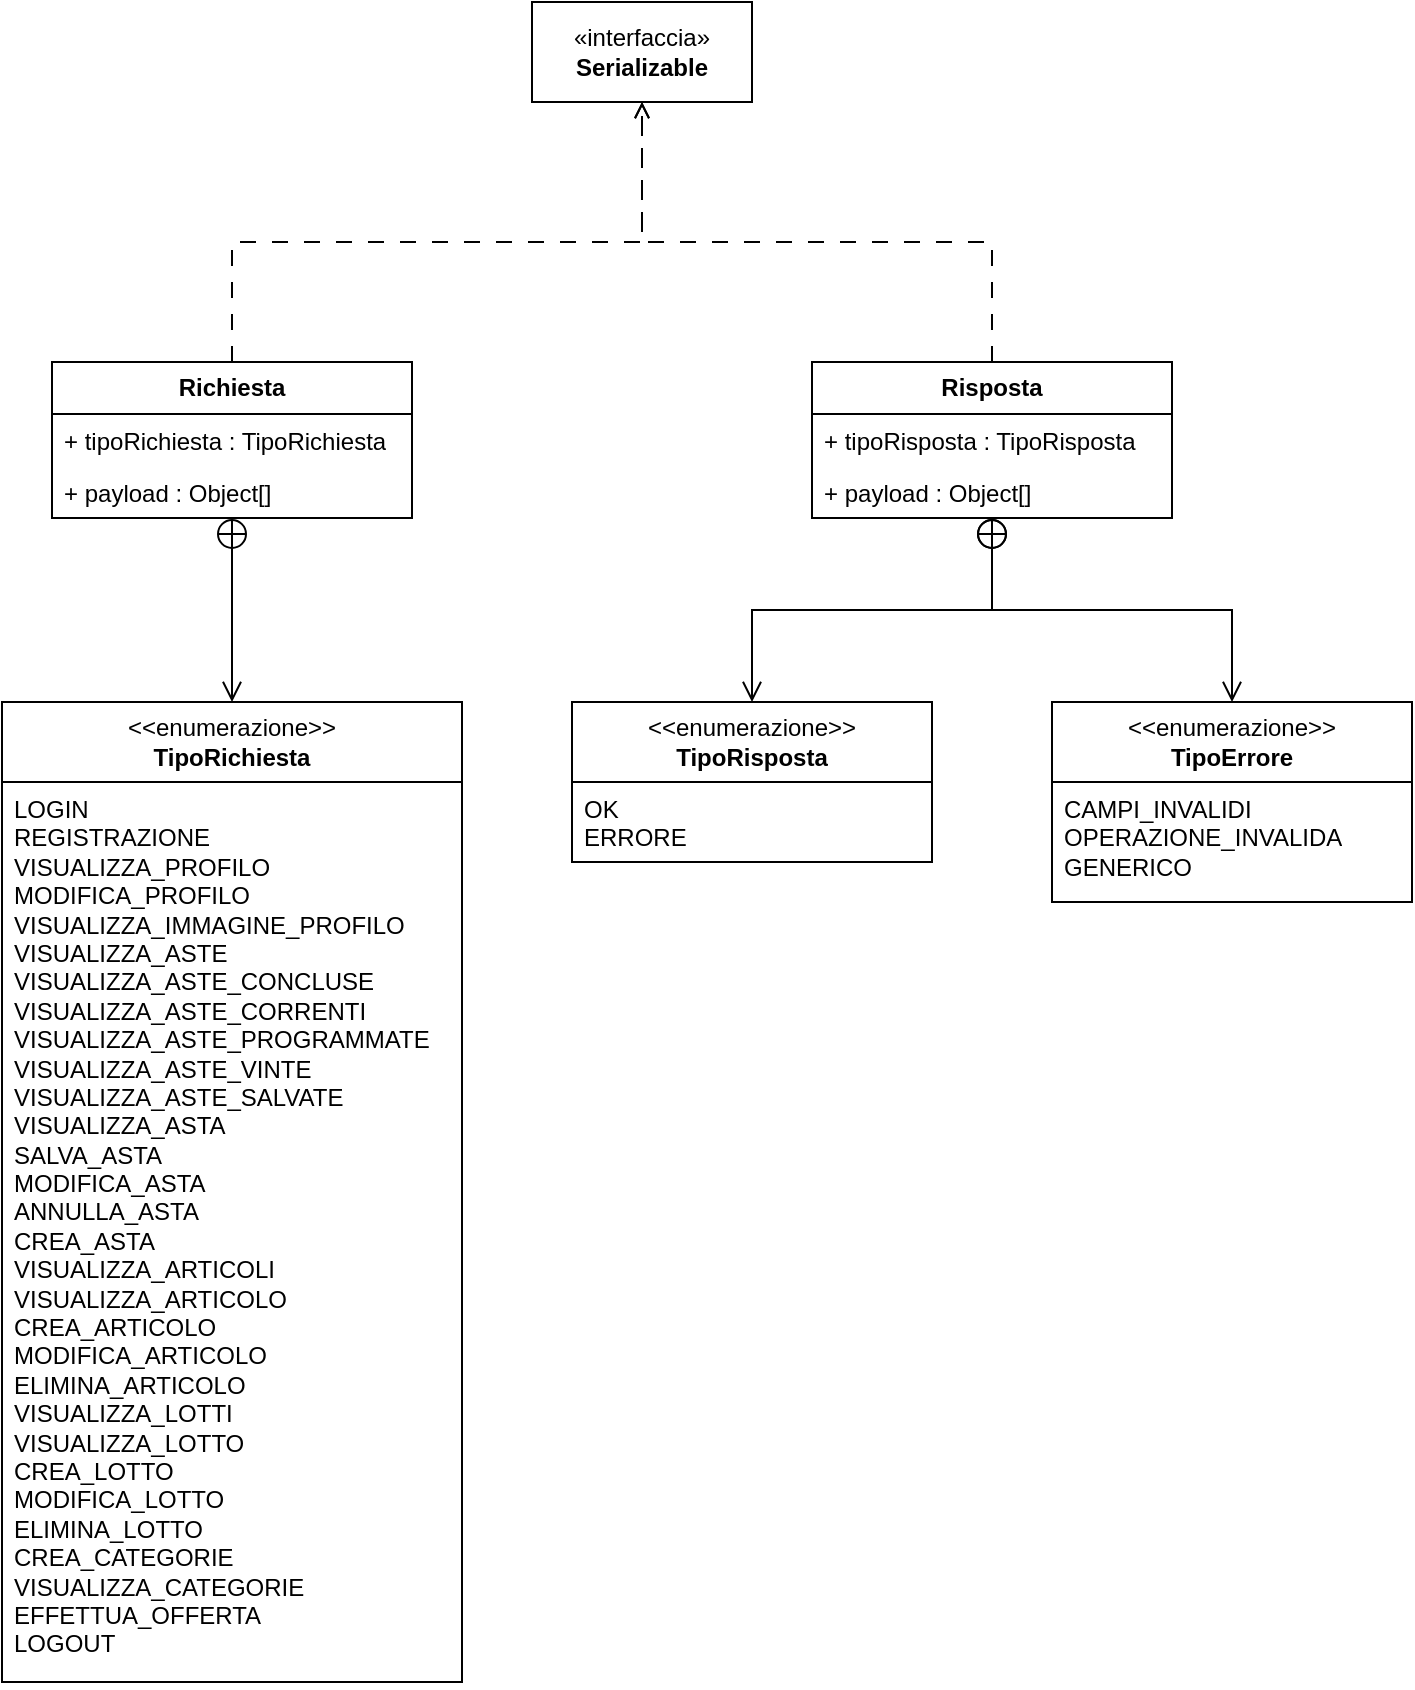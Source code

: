 <mxfile version="24.2.5" type="device">
  <diagram id="C5RBs43oDa-KdzZeNtuy" name="Page-1">
    <mxGraphModel dx="2126" dy="827" grid="1" gridSize="10" guides="1" tooltips="1" connect="1" arrows="1" fold="1" page="1" pageScale="1" pageWidth="827" pageHeight="1169" math="0" shadow="0">
      <root>
        <mxCell id="WIyWlLk6GJQsqaUBKTNV-0" />
        <mxCell id="WIyWlLk6GJQsqaUBKTNV-1" parent="WIyWlLk6GJQsqaUBKTNV-0" />
        <mxCell id="ZUelXY484gTTJpSAcajP-10" value="&lt;div&gt;&amp;lt;&amp;lt;enumerazione&amp;gt;&amp;gt;&lt;/div&gt;&lt;b&gt;TipoRichiesta&lt;/b&gt;" style="swimlane;fontStyle=0;childLayout=stackLayout;horizontal=1;startSize=40;fillColor=none;horizontalStack=0;resizeParent=1;resizeParentMax=0;resizeLast=0;collapsible=1;marginBottom=0;whiteSpace=wrap;html=1;" parent="WIyWlLk6GJQsqaUBKTNV-1" vertex="1">
          <mxGeometry x="-1525" y="980" width="230" height="490" as="geometry" />
        </mxCell>
        <mxCell id="ZUelXY484gTTJpSAcajP-11" value="LOGIN&lt;div&gt;REGISTRAZIONE&lt;/div&gt;&lt;div&gt;VISUALIZZA_PROFILO&lt;/div&gt;&lt;div&gt;MODIFICA_PROFILO&lt;/div&gt;&lt;div&gt;VISUALIZZA_IMMAGINE_PROFILO&lt;/div&gt;&lt;div&gt;VISUALIZZA_ASTE&lt;/div&gt;&lt;div&gt;VISUALIZZA_ASTE_CONCLUSE&lt;/div&gt;&lt;div&gt;VISUALIZZA_ASTE_CORRENTI&lt;/div&gt;&lt;div&gt;VISUALIZZA_ASTE_PROGRAMMATE&lt;/div&gt;&lt;div&gt;VISUALIZZA_ASTE_VINTE&lt;/div&gt;&lt;div&gt;VISUALIZZA_ASTE_SALVATE&lt;/div&gt;&lt;div&gt;VISUALIZZA_ASTA&lt;/div&gt;&lt;div&gt;SALVA_ASTA&lt;/div&gt;&lt;div&gt;MODIFICA_ASTA&lt;/div&gt;&lt;div&gt;ANNULLA_ASTA&lt;/div&gt;&lt;div&gt;CREA_ASTA&lt;/div&gt;&lt;div&gt;VISUALIZZA_ARTICOLI&lt;/div&gt;&lt;div&gt;VISUALIZZA_ARTICOLO&lt;/div&gt;&lt;div&gt;CREA_ARTICOLO&lt;/div&gt;&lt;div&gt;MODIFICA_ARTICOLO&lt;/div&gt;&lt;div&gt;ELIMINA_ARTICOLO&lt;/div&gt;&lt;div&gt;VISUALIZZA_LOTTI&lt;/div&gt;&lt;div&gt;VISUALIZZA_LOTTO&lt;/div&gt;&lt;div&gt;CREA_LOTTO&lt;/div&gt;&lt;div&gt;MODIFICA_LOTTO&lt;/div&gt;&lt;div&gt;ELIMINA_LOTTO&lt;/div&gt;&lt;div&gt;CREA_CATEGORIE&lt;/div&gt;&lt;div&gt;VISUALIZZA_CATEGORIE&lt;/div&gt;&lt;div&gt;EFFETTUA_OFFERTA&lt;/div&gt;&lt;div&gt;LOGOUT&lt;/div&gt;" style="text;strokeColor=none;fillColor=none;align=left;verticalAlign=top;spacingLeft=4;spacingRight=4;overflow=hidden;rotatable=0;points=[[0,0.5],[1,0.5]];portConstraint=eastwest;whiteSpace=wrap;html=1;" parent="ZUelXY484gTTJpSAcajP-10" vertex="1">
          <mxGeometry y="40" width="230" height="450" as="geometry" />
        </mxCell>
        <mxCell id="ZUelXY484gTTJpSAcajP-14" value="" style="endArrow=open;startArrow=circlePlus;endFill=0;startFill=0;endSize=8;html=1;rounded=0;edgeStyle=elbowEdgeStyle;" parent="WIyWlLk6GJQsqaUBKTNV-1" source="pvrtacuWmei6F0Ho8wTy-0" target="ZUelXY484gTTJpSAcajP-10" edge="1">
          <mxGeometry width="160" relative="1" as="geometry">
            <mxPoint x="-1410.333" y="880" as="sourcePoint" />
            <mxPoint x="-1250" y="570" as="targetPoint" />
          </mxGeometry>
        </mxCell>
        <mxCell id="e7oaap4vxJr7q2Yo3-xS-1" style="edgeStyle=orthogonalEdgeStyle;rounded=0;orthogonalLoop=1;jettySize=auto;html=1;dashed=1;dashPattern=8 8;endArrow=open;endFill=0;" parent="WIyWlLk6GJQsqaUBKTNV-1" source="pvrtacuWmei6F0Ho8wTy-0" target="e7oaap4vxJr7q2Yo3-xS-0" edge="1">
          <mxGeometry relative="1" as="geometry">
            <Array as="points">
              <mxPoint x="-1410" y="750" />
              <mxPoint x="-1205" y="750" />
            </Array>
          </mxGeometry>
        </mxCell>
        <mxCell id="pvrtacuWmei6F0Ho8wTy-0" value="&lt;b&gt;Richiesta&lt;/b&gt;" style="swimlane;fontStyle=0;childLayout=stackLayout;horizontal=1;startSize=26;fillColor=none;horizontalStack=0;resizeParent=1;resizeParentMax=0;resizeLast=0;collapsible=1;marginBottom=0;whiteSpace=wrap;html=1;" parent="WIyWlLk6GJQsqaUBKTNV-1" vertex="1">
          <mxGeometry x="-1500" y="810" width="180" height="78" as="geometry" />
        </mxCell>
        <mxCell id="pvrtacuWmei6F0Ho8wTy-2" value="+ tipoRichiesta : TipoRichiesta" style="text;strokeColor=none;fillColor=none;align=left;verticalAlign=top;spacingLeft=4;spacingRight=4;overflow=hidden;rotatable=0;points=[[0,0.5],[1,0.5]];portConstraint=eastwest;whiteSpace=wrap;html=1;" parent="pvrtacuWmei6F0Ho8wTy-0" vertex="1">
          <mxGeometry y="26" width="180" height="26" as="geometry" />
        </mxCell>
        <mxCell id="pvrtacuWmei6F0Ho8wTy-3" value="+ payload : Object[]" style="text;strokeColor=none;fillColor=none;align=left;verticalAlign=top;spacingLeft=4;spacingRight=4;overflow=hidden;rotatable=0;points=[[0,0.5],[1,0.5]];portConstraint=eastwest;whiteSpace=wrap;html=1;" parent="pvrtacuWmei6F0Ho8wTy-0" vertex="1">
          <mxGeometry y="52" width="180" height="26" as="geometry" />
        </mxCell>
        <mxCell id="e7oaap4vxJr7q2Yo3-xS-2" style="edgeStyle=orthogonalEdgeStyle;rounded=0;orthogonalLoop=1;jettySize=auto;html=1;dashed=1;dashPattern=8 8;endArrow=open;endFill=0;" parent="WIyWlLk6GJQsqaUBKTNV-1" source="pvrtacuWmei6F0Ho8wTy-8" target="e7oaap4vxJr7q2Yo3-xS-0" edge="1">
          <mxGeometry relative="1" as="geometry">
            <Array as="points">
              <mxPoint x="-1030" y="750" />
              <mxPoint x="-1205" y="750" />
            </Array>
          </mxGeometry>
        </mxCell>
        <mxCell id="pvrtacuWmei6F0Ho8wTy-8" value="&lt;b&gt;Risposta&lt;/b&gt;" style="swimlane;fontStyle=0;childLayout=stackLayout;horizontal=1;startSize=26;fillColor=none;horizontalStack=0;resizeParent=1;resizeParentMax=0;resizeLast=0;collapsible=1;marginBottom=0;whiteSpace=wrap;html=1;" parent="WIyWlLk6GJQsqaUBKTNV-1" vertex="1">
          <mxGeometry x="-1120" y="810" width="180" height="78" as="geometry" />
        </mxCell>
        <mxCell id="pvrtacuWmei6F0Ho8wTy-9" value="+ tipoRisposta : TipoRisposta" style="text;strokeColor=none;fillColor=none;align=left;verticalAlign=top;spacingLeft=4;spacingRight=4;overflow=hidden;rotatable=0;points=[[0,0.5],[1,0.5]];portConstraint=eastwest;whiteSpace=wrap;html=1;" parent="pvrtacuWmei6F0Ho8wTy-8" vertex="1">
          <mxGeometry y="26" width="180" height="26" as="geometry" />
        </mxCell>
        <mxCell id="pvrtacuWmei6F0Ho8wTy-10" value="+ payload : Object[]" style="text;strokeColor=none;fillColor=none;align=left;verticalAlign=top;spacingLeft=4;spacingRight=4;overflow=hidden;rotatable=0;points=[[0,0.5],[1,0.5]];portConstraint=eastwest;whiteSpace=wrap;html=1;" parent="pvrtacuWmei6F0Ho8wTy-8" vertex="1">
          <mxGeometry y="52" width="180" height="26" as="geometry" />
        </mxCell>
        <mxCell id="pvrtacuWmei6F0Ho8wTy-12" value="&lt;div&gt;&amp;lt;&amp;lt;enumerazione&amp;gt;&amp;gt;&lt;/div&gt;&lt;b&gt;TipoRisposta&lt;/b&gt;" style="swimlane;fontStyle=0;childLayout=stackLayout;horizontal=1;startSize=40;fillColor=none;horizontalStack=0;resizeParent=1;resizeParentMax=0;resizeLast=0;collapsible=1;marginBottom=0;whiteSpace=wrap;html=1;" parent="WIyWlLk6GJQsqaUBKTNV-1" vertex="1">
          <mxGeometry x="-1240" y="980" width="180" height="80" as="geometry" />
        </mxCell>
        <mxCell id="pvrtacuWmei6F0Ho8wTy-13" value="OK&lt;div&gt;ERRORE&lt;/div&gt;" style="text;strokeColor=none;fillColor=none;align=left;verticalAlign=top;spacingLeft=4;spacingRight=4;overflow=hidden;rotatable=0;points=[[0,0.5],[1,0.5]];portConstraint=eastwest;whiteSpace=wrap;html=1;" parent="pvrtacuWmei6F0Ho8wTy-12" vertex="1">
          <mxGeometry y="40" width="180" height="40" as="geometry" />
        </mxCell>
        <mxCell id="Uj1VKDorpYzMRz9UO2_O-2" value="" style="endArrow=open;startArrow=circlePlus;endFill=0;startFill=0;endSize=8;html=1;rounded=0;edgeStyle=elbowEdgeStyle;elbow=vertical;" parent="WIyWlLk6GJQsqaUBKTNV-1" source="pvrtacuWmei6F0Ho8wTy-8" target="pvrtacuWmei6F0Ho8wTy-12" edge="1">
          <mxGeometry width="160" relative="1" as="geometry">
            <mxPoint x="-1315" y="750" as="sourcePoint" />
            <mxPoint x="-1155" y="750" as="targetPoint" />
          </mxGeometry>
        </mxCell>
        <mxCell id="e7oaap4vxJr7q2Yo3-xS-0" value="«interfaccia»&lt;br&gt;&lt;b&gt;Serializable&lt;/b&gt;" style="html=1;whiteSpace=wrap;" parent="WIyWlLk6GJQsqaUBKTNV-1" vertex="1">
          <mxGeometry x="-1260" y="630" width="110" height="50" as="geometry" />
        </mxCell>
        <mxCell id="TzQBbS8Z4aqAXcyyTJno-0" value="&lt;div&gt;&amp;lt;&amp;lt;enumerazione&amp;gt;&amp;gt;&lt;/div&gt;&lt;b&gt;TipoErrore&lt;/b&gt;" style="swimlane;fontStyle=0;childLayout=stackLayout;horizontal=1;startSize=40;fillColor=none;horizontalStack=0;resizeParent=1;resizeParentMax=0;resizeLast=0;collapsible=1;marginBottom=0;whiteSpace=wrap;html=1;" parent="WIyWlLk6GJQsqaUBKTNV-1" vertex="1">
          <mxGeometry x="-1000" y="980" width="180" height="100" as="geometry" />
        </mxCell>
        <mxCell id="TzQBbS8Z4aqAXcyyTJno-1" value="&lt;div&gt;CAMPI_INVALIDI&lt;/div&gt;&lt;div&gt;OPERAZIONE_INVALIDA&lt;/div&gt;&lt;div&gt;GENERICO&lt;/div&gt;" style="text;strokeColor=none;fillColor=none;align=left;verticalAlign=top;spacingLeft=4;spacingRight=4;overflow=hidden;rotatable=0;points=[[0,0.5],[1,0.5]];portConstraint=eastwest;whiteSpace=wrap;html=1;" parent="TzQBbS8Z4aqAXcyyTJno-0" vertex="1">
          <mxGeometry y="40" width="180" height="60" as="geometry" />
        </mxCell>
        <mxCell id="TzQBbS8Z4aqAXcyyTJno-2" value="" style="endArrow=open;startArrow=circlePlus;endFill=0;startFill=0;endSize=8;html=1;rounded=0;edgeStyle=elbowEdgeStyle;elbow=vertical;" parent="WIyWlLk6GJQsqaUBKTNV-1" source="pvrtacuWmei6F0Ho8wTy-8" target="TzQBbS8Z4aqAXcyyTJno-0" edge="1">
          <mxGeometry width="160" relative="1" as="geometry">
            <mxPoint x="-1160" y="898" as="sourcePoint" />
            <mxPoint x="-1160" y="1010" as="targetPoint" />
          </mxGeometry>
        </mxCell>
      </root>
    </mxGraphModel>
  </diagram>
</mxfile>
